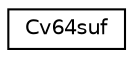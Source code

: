 digraph "Graphical Class Hierarchy"
{
 // LATEX_PDF_SIZE
  edge [fontname="Helvetica",fontsize="10",labelfontname="Helvetica",labelfontsize="10"];
  node [fontname="Helvetica",fontsize="10",shape=record];
  rankdir="LR";
  Node0 [label="Cv64suf",height=0.2,width=0.4,color="black", fillcolor="white", style="filled",URL="$union_cv64suf.html",tooltip=" "];
}
